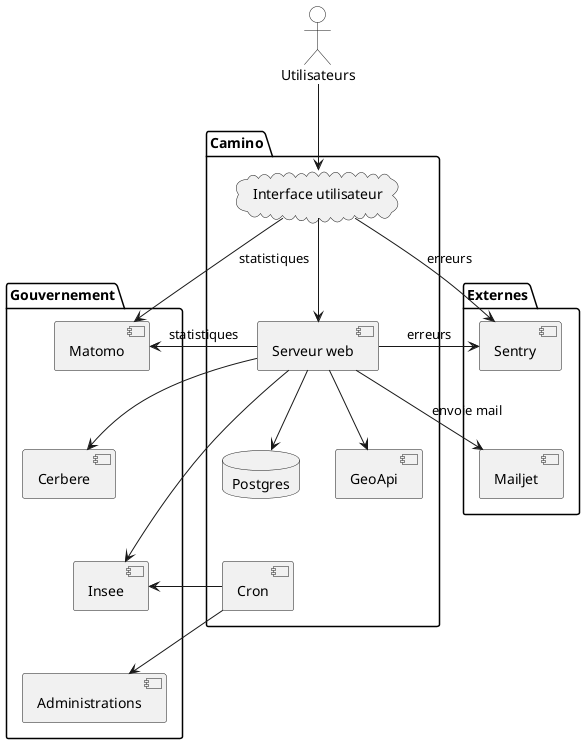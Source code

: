 @startuml

actor "Utilisateurs" #White

package Externes {
  component Sentry
  component Mailjet
  Sentry -[hidden]d-> Mailjet
}
package Gouvernement {
  component Matomo
  component Cerbere
  component Insee
  component Administrations

  Matomo -[hidden]d->Cerbere
  Cerbere -[hidden]d->Insee
  Insee -[hidden]d->Administrations
}

package Camino {
  cloud "Interface utilisateur" as UI {
  }
  component "Serveur web" as API {
  }

  database Postgres
  component "Cron" as CRON {

  }
  component GeoApi
  UI --> API
  Postgres -[hidden]d-> CRON
}


Utilisateurs --> UI

API --> Postgres
API --> GeoApi
API -> Cerbere
API -> Insee
API -> Matomo: statistiques
UI -> Sentry: erreurs
CRON -> Administrations
CRON -> Insee
API -> Sentry: erreurs
API -> Mailjet: envoie mail
Matomo <- UI: statistiques
@enduml
